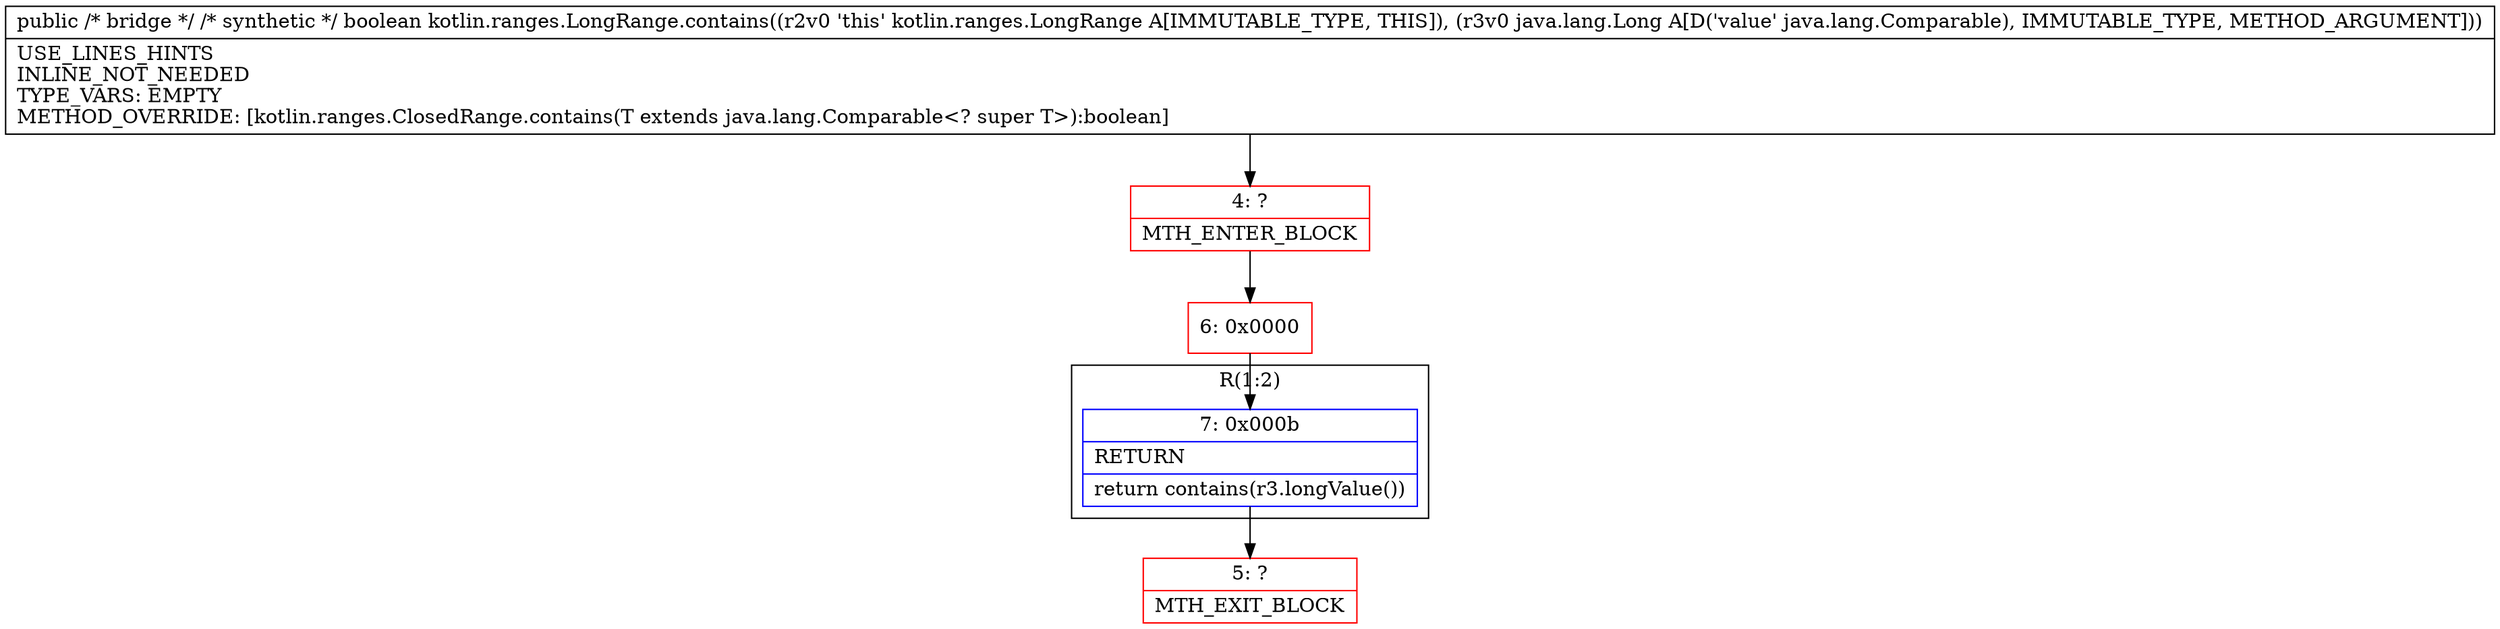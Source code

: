digraph "CFG forkotlin.ranges.LongRange.contains(Ljava\/lang\/Comparable;)Z" {
subgraph cluster_Region_377407103 {
label = "R(1:2)";
node [shape=record,color=blue];
Node_7 [shape=record,label="{7\:\ 0x000b|RETURN\l|return contains(r3.longValue())\l}"];
}
Node_4 [shape=record,color=red,label="{4\:\ ?|MTH_ENTER_BLOCK\l}"];
Node_6 [shape=record,color=red,label="{6\:\ 0x0000}"];
Node_5 [shape=record,color=red,label="{5\:\ ?|MTH_EXIT_BLOCK\l}"];
MethodNode[shape=record,label="{public \/* bridge *\/ \/* synthetic *\/ boolean kotlin.ranges.LongRange.contains((r2v0 'this' kotlin.ranges.LongRange A[IMMUTABLE_TYPE, THIS]), (r3v0 java.lang.Long A[D('value' java.lang.Comparable), IMMUTABLE_TYPE, METHOD_ARGUMENT]))  | USE_LINES_HINTS\lINLINE_NOT_NEEDED\lTYPE_VARS: EMPTY\lMETHOD_OVERRIDE: [kotlin.ranges.ClosedRange.contains(T extends java.lang.Comparable\<? super T\>):boolean]\l}"];
MethodNode -> Node_4;Node_7 -> Node_5;
Node_4 -> Node_6;
Node_6 -> Node_7;
}

